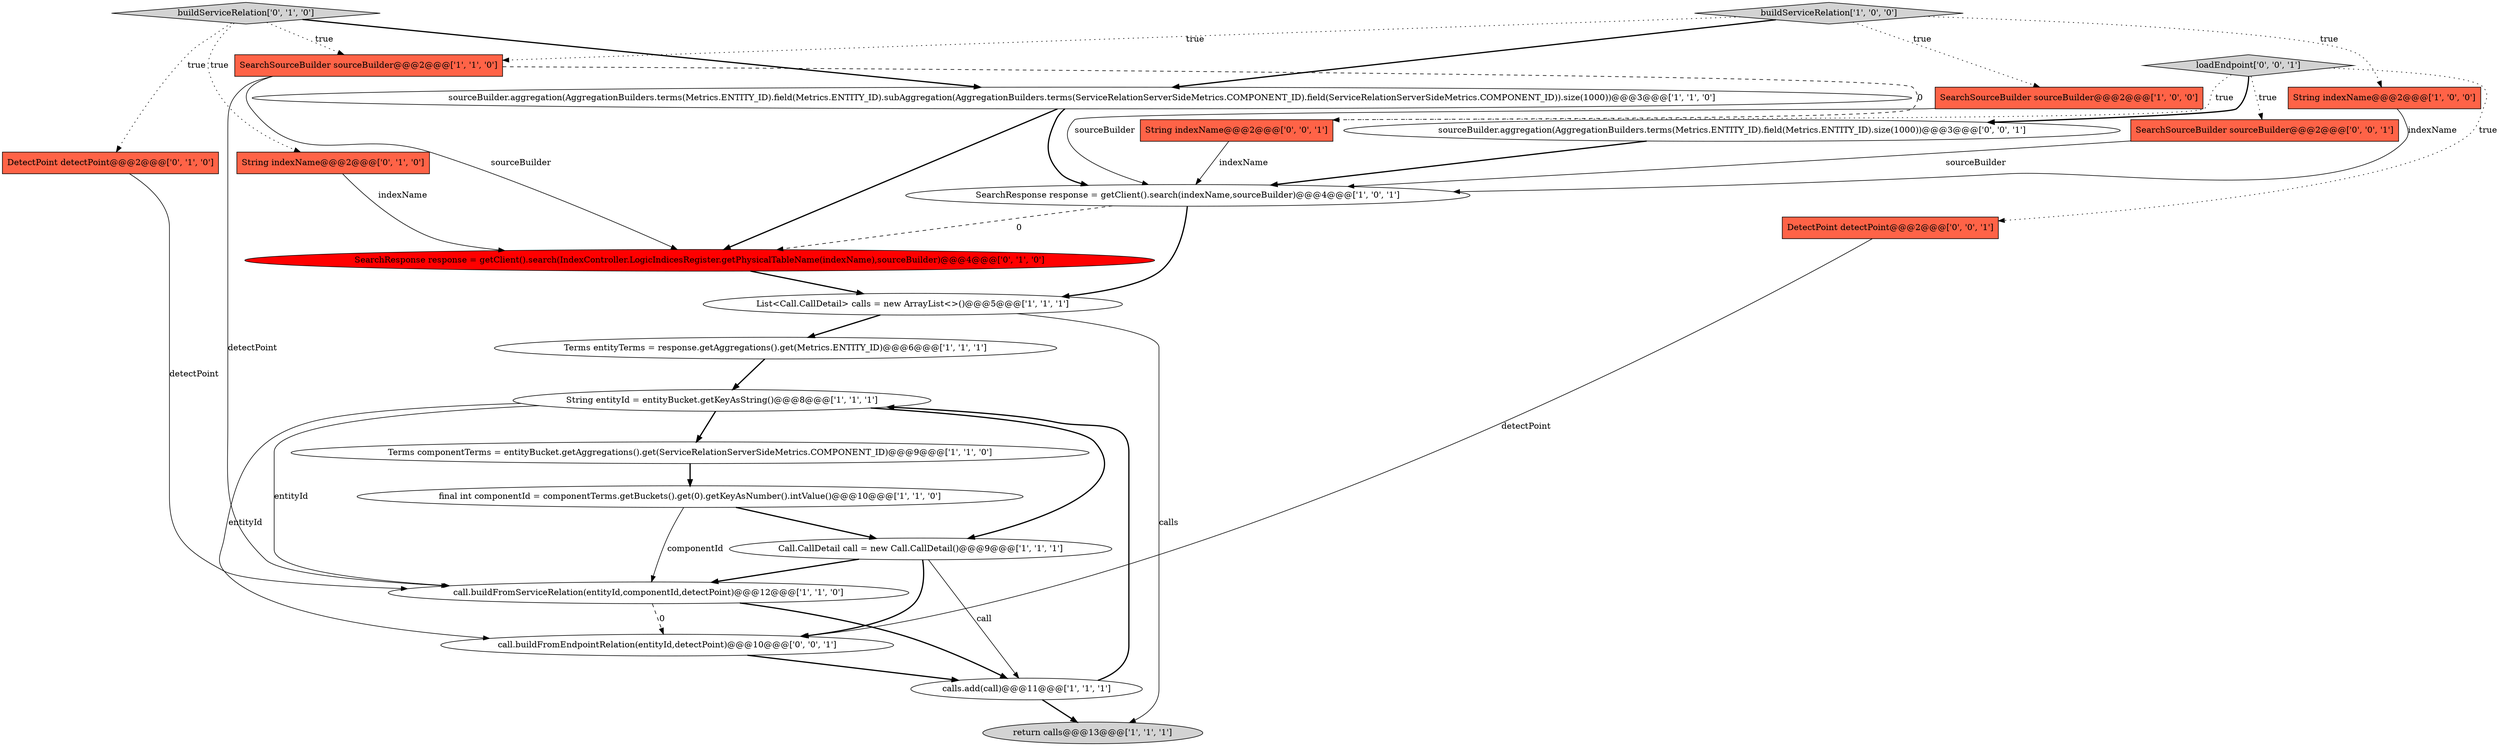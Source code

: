 digraph {
8 [style = filled, label = "SearchSourceBuilder sourceBuilder@@@2@@@['1', '0', '0']", fillcolor = tomato, shape = box image = "AAA0AAABBB1BBB"];
7 [style = filled, label = "Terms componentTerms = entityBucket.getAggregations().get(ServiceRelationServerSideMetrics.COMPONENT_ID)@@@9@@@['1', '1', '0']", fillcolor = white, shape = ellipse image = "AAA0AAABBB1BBB"];
11 [style = filled, label = "SearchSourceBuilder sourceBuilder@@@2@@@['1', '1', '0']", fillcolor = tomato, shape = box image = "AAA0AAABBB1BBB"];
15 [style = filled, label = "buildServiceRelation['0', '1', '0']", fillcolor = lightgray, shape = diamond image = "AAA0AAABBB2BBB"];
21 [style = filled, label = "call.buildFromEndpointRelation(entityId,detectPoint)@@@10@@@['0', '0', '1']", fillcolor = white, shape = ellipse image = "AAA0AAABBB3BBB"];
12 [style = filled, label = "return calls@@@13@@@['1', '1', '1']", fillcolor = lightgray, shape = ellipse image = "AAA0AAABBB1BBB"];
9 [style = filled, label = "Call.CallDetail call = new Call.CallDetail()@@@9@@@['1', '1', '1']", fillcolor = white, shape = ellipse image = "AAA0AAABBB1BBB"];
14 [style = filled, label = "final int componentId = componentTerms.getBuckets().get(0).getKeyAsNumber().intValue()@@@10@@@['1', '1', '0']", fillcolor = white, shape = ellipse image = "AAA0AAABBB1BBB"];
19 [style = filled, label = "SearchSourceBuilder sourceBuilder@@@2@@@['0', '0', '1']", fillcolor = tomato, shape = box image = "AAA0AAABBB3BBB"];
24 [style = filled, label = "loadEndpoint['0', '0', '1']", fillcolor = lightgray, shape = diamond image = "AAA0AAABBB3BBB"];
6 [style = filled, label = "sourceBuilder.aggregation(AggregationBuilders.terms(Metrics.ENTITY_ID).field(Metrics.ENTITY_ID).subAggregation(AggregationBuilders.terms(ServiceRelationServerSideMetrics.COMPONENT_ID).field(ServiceRelationServerSideMetrics.COMPONENT_ID)).size(1000))@@@3@@@['1', '1', '0']", fillcolor = white, shape = ellipse image = "AAA0AAABBB1BBB"];
23 [style = filled, label = "sourceBuilder.aggregation(AggregationBuilders.terms(Metrics.ENTITY_ID).field(Metrics.ENTITY_ID).size(1000))@@@3@@@['0', '0', '1']", fillcolor = white, shape = ellipse image = "AAA0AAABBB3BBB"];
16 [style = filled, label = "DetectPoint detectPoint@@@2@@@['0', '1', '0']", fillcolor = tomato, shape = box image = "AAA0AAABBB2BBB"];
18 [style = filled, label = "String indexName@@@2@@@['0', '1', '0']", fillcolor = tomato, shape = box image = "AAA0AAABBB2BBB"];
20 [style = filled, label = "DetectPoint detectPoint@@@2@@@['0', '0', '1']", fillcolor = tomato, shape = box image = "AAA0AAABBB3BBB"];
13 [style = filled, label = "String entityId = entityBucket.getKeyAsString()@@@8@@@['1', '1', '1']", fillcolor = white, shape = ellipse image = "AAA0AAABBB1BBB"];
22 [style = filled, label = "String indexName@@@2@@@['0', '0', '1']", fillcolor = tomato, shape = box image = "AAA0AAABBB3BBB"];
2 [style = filled, label = "buildServiceRelation['1', '0', '0']", fillcolor = lightgray, shape = diamond image = "AAA0AAABBB1BBB"];
17 [style = filled, label = "SearchResponse response = getClient().search(IndexController.LogicIndicesRegister.getPhysicalTableName(indexName),sourceBuilder)@@@4@@@['0', '1', '0']", fillcolor = red, shape = ellipse image = "AAA1AAABBB2BBB"];
3 [style = filled, label = "List<Call.CallDetail> calls = new ArrayList<>()@@@5@@@['1', '1', '1']", fillcolor = white, shape = ellipse image = "AAA0AAABBB1BBB"];
10 [style = filled, label = "Terms entityTerms = response.getAggregations().get(Metrics.ENTITY_ID)@@@6@@@['1', '1', '1']", fillcolor = white, shape = ellipse image = "AAA0AAABBB1BBB"];
1 [style = filled, label = "SearchResponse response = getClient().search(indexName,sourceBuilder)@@@4@@@['1', '0', '1']", fillcolor = white, shape = ellipse image = "AAA0AAABBB1BBB"];
0 [style = filled, label = "call.buildFromServiceRelation(entityId,componentId,detectPoint)@@@12@@@['1', '1', '0']", fillcolor = white, shape = ellipse image = "AAA0AAABBB1BBB"];
5 [style = filled, label = "calls.add(call)@@@11@@@['1', '1', '1']", fillcolor = white, shape = ellipse image = "AAA0AAABBB1BBB"];
4 [style = filled, label = "String indexName@@@2@@@['1', '0', '0']", fillcolor = tomato, shape = box image = "AAA0AAABBB1BBB"];
6->17 [style = bold, label=""];
20->21 [style = solid, label="detectPoint"];
8->1 [style = solid, label="sourceBuilder"];
9->0 [style = bold, label=""];
11->0 [style = solid, label="detectPoint"];
14->0 [style = solid, label="componentId"];
2->6 [style = bold, label=""];
13->0 [style = solid, label="entityId"];
4->1 [style = solid, label="indexName"];
15->18 [style = dotted, label="true"];
11->22 [style = dashed, label="0"];
1->3 [style = bold, label=""];
15->6 [style = bold, label=""];
15->16 [style = dotted, label="true"];
3->12 [style = solid, label="calls"];
22->1 [style = solid, label="indexName"];
7->14 [style = bold, label=""];
11->17 [style = solid, label="sourceBuilder"];
19->1 [style = solid, label="sourceBuilder"];
2->11 [style = dotted, label="true"];
6->1 [style = bold, label=""];
3->10 [style = bold, label=""];
21->5 [style = bold, label=""];
1->17 [style = dashed, label="0"];
9->5 [style = solid, label="call"];
10->13 [style = bold, label=""];
5->12 [style = bold, label=""];
0->21 [style = dashed, label="0"];
13->7 [style = bold, label=""];
13->21 [style = solid, label="entityId"];
24->22 [style = dotted, label="true"];
5->13 [style = bold, label=""];
24->20 [style = dotted, label="true"];
2->4 [style = dotted, label="true"];
9->21 [style = bold, label=""];
15->11 [style = dotted, label="true"];
17->3 [style = bold, label=""];
23->1 [style = bold, label=""];
24->19 [style = dotted, label="true"];
14->9 [style = bold, label=""];
13->9 [style = bold, label=""];
18->17 [style = solid, label="indexName"];
16->0 [style = solid, label="detectPoint"];
2->8 [style = dotted, label="true"];
0->5 [style = bold, label=""];
24->23 [style = bold, label=""];
}
